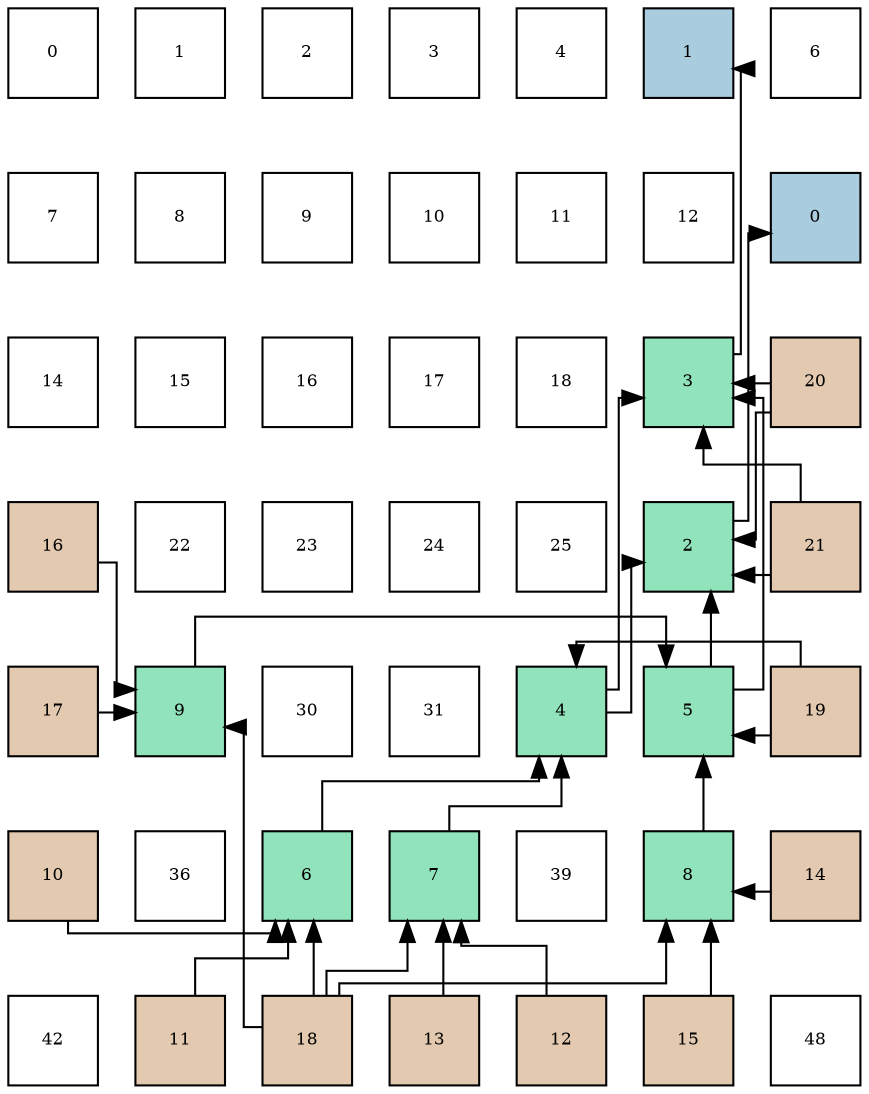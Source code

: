 digraph layout{
 rankdir=TB;
 splines=ortho;
 node [style=filled shape=square fixedsize=true width=0.6];
0[label="0", fontsize=8, fillcolor="#ffffff"];
1[label="1", fontsize=8, fillcolor="#ffffff"];
2[label="2", fontsize=8, fillcolor="#ffffff"];
3[label="3", fontsize=8, fillcolor="#ffffff"];
4[label="4", fontsize=8, fillcolor="#ffffff"];
5[label="1", fontsize=8, fillcolor="#a9ccde"];
6[label="6", fontsize=8, fillcolor="#ffffff"];
7[label="7", fontsize=8, fillcolor="#ffffff"];
8[label="8", fontsize=8, fillcolor="#ffffff"];
9[label="9", fontsize=8, fillcolor="#ffffff"];
10[label="10", fontsize=8, fillcolor="#ffffff"];
11[label="11", fontsize=8, fillcolor="#ffffff"];
12[label="12", fontsize=8, fillcolor="#ffffff"];
13[label="0", fontsize=8, fillcolor="#a9ccde"];
14[label="14", fontsize=8, fillcolor="#ffffff"];
15[label="15", fontsize=8, fillcolor="#ffffff"];
16[label="16", fontsize=8, fillcolor="#ffffff"];
17[label="17", fontsize=8, fillcolor="#ffffff"];
18[label="18", fontsize=8, fillcolor="#ffffff"];
19[label="3", fontsize=8, fillcolor="#91e3bb"];
20[label="20", fontsize=8, fillcolor="#e3c9af"];
21[label="16", fontsize=8, fillcolor="#e3c9af"];
22[label="22", fontsize=8, fillcolor="#ffffff"];
23[label="23", fontsize=8, fillcolor="#ffffff"];
24[label="24", fontsize=8, fillcolor="#ffffff"];
25[label="25", fontsize=8, fillcolor="#ffffff"];
26[label="2", fontsize=8, fillcolor="#91e3bb"];
27[label="21", fontsize=8, fillcolor="#e3c9af"];
28[label="17", fontsize=8, fillcolor="#e3c9af"];
29[label="9", fontsize=8, fillcolor="#91e3bb"];
30[label="30", fontsize=8, fillcolor="#ffffff"];
31[label="31", fontsize=8, fillcolor="#ffffff"];
32[label="4", fontsize=8, fillcolor="#91e3bb"];
33[label="5", fontsize=8, fillcolor="#91e3bb"];
34[label="19", fontsize=8, fillcolor="#e3c9af"];
35[label="10", fontsize=8, fillcolor="#e3c9af"];
36[label="36", fontsize=8, fillcolor="#ffffff"];
37[label="6", fontsize=8, fillcolor="#91e3bb"];
38[label="7", fontsize=8, fillcolor="#91e3bb"];
39[label="39", fontsize=8, fillcolor="#ffffff"];
40[label="8", fontsize=8, fillcolor="#91e3bb"];
41[label="14", fontsize=8, fillcolor="#e3c9af"];
42[label="42", fontsize=8, fillcolor="#ffffff"];
43[label="11", fontsize=8, fillcolor="#e3c9af"];
44[label="18", fontsize=8, fillcolor="#e3c9af"];
45[label="13", fontsize=8, fillcolor="#e3c9af"];
46[label="12", fontsize=8, fillcolor="#e3c9af"];
47[label="15", fontsize=8, fillcolor="#e3c9af"];
48[label="48", fontsize=8, fillcolor="#ffffff"];
edge [constraint=false, style=vis];26 -> 13;
19 -> 5;
32 -> 26;
32 -> 19;
33 -> 26;
33 -> 19;
37 -> 32;
38 -> 32;
40 -> 33;
29 -> 33;
35 -> 37;
43 -> 37;
46 -> 38;
45 -> 38;
41 -> 40;
47 -> 40;
21 -> 29;
28 -> 29;
44 -> 37;
44 -> 38;
44 -> 40;
44 -> 29;
34 -> 32;
34 -> 33;
20 -> 26;
20 -> 19;
27 -> 26;
27 -> 19;
edge [constraint=true, style=invis];
0 -> 7 -> 14 -> 21 -> 28 -> 35 -> 42;
1 -> 8 -> 15 -> 22 -> 29 -> 36 -> 43;
2 -> 9 -> 16 -> 23 -> 30 -> 37 -> 44;
3 -> 10 -> 17 -> 24 -> 31 -> 38 -> 45;
4 -> 11 -> 18 -> 25 -> 32 -> 39 -> 46;
5 -> 12 -> 19 -> 26 -> 33 -> 40 -> 47;
6 -> 13 -> 20 -> 27 -> 34 -> 41 -> 48;
rank = same {0 -> 1 -> 2 -> 3 -> 4 -> 5 -> 6};
rank = same {7 -> 8 -> 9 -> 10 -> 11 -> 12 -> 13};
rank = same {14 -> 15 -> 16 -> 17 -> 18 -> 19 -> 20};
rank = same {21 -> 22 -> 23 -> 24 -> 25 -> 26 -> 27};
rank = same {28 -> 29 -> 30 -> 31 -> 32 -> 33 -> 34};
rank = same {35 -> 36 -> 37 -> 38 -> 39 -> 40 -> 41};
rank = same {42 -> 43 -> 44 -> 45 -> 46 -> 47 -> 48};
}